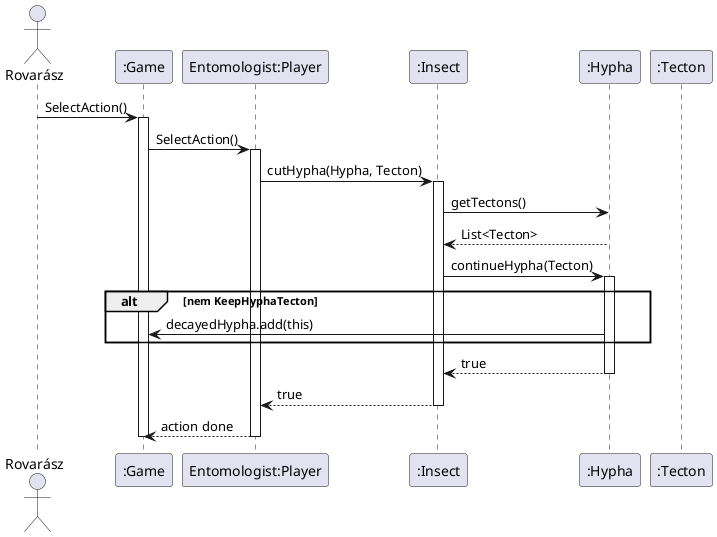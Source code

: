 @startuml SD_hypCut

actor Rovarász
participant ":Game" as Game
participant "Entomologist:Player" as Player
participant ":Insect" as Insect
participant ":Hypha" as Hypha
participant ":Tecton" as Tecton

Rovarász -> Game: SelectAction()
activate Game

Game -> Player: SelectAction()
activate Player

Player -> Insect: cutHypha(Hypha, Tecton)
activate Insect

Insect -> Hypha: getTectons()
Hypha --> Insect: List<Tecton>

Insect -> Hypha: continueHypha(Tecton)
activate Hypha

alt nem KeepHyphaTecton
    Hypha -> Game: decayedHypha.add(this)
end

Hypha --> Insect: true
deactivate Hypha

Insect --> Player: true
deactivate Insect

Player --> Game: action done
deactivate Player
deactivate Game
@enduml